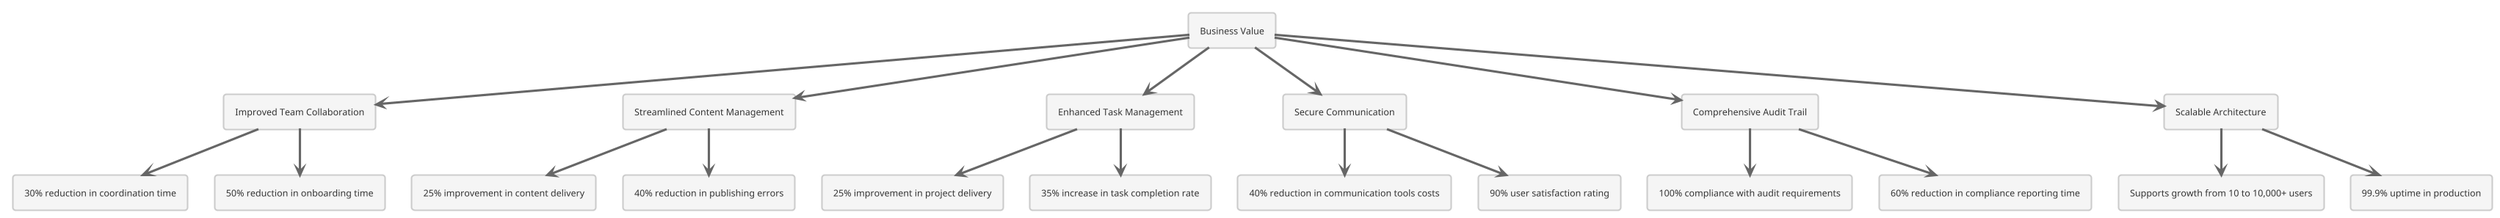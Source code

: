 @startuml Business Value (Light Mode)

' Light mode theme
!theme cerulean
skinparam backgroundColor #FFFFFF
skinparam ArrowColor #666666
skinparam shadowing false
skinparam DefaultFontColor #333333

' Define styles
skinparam rectangle {
    BackgroundColor #f5f5f5
    BorderColor #cccccc
    FontColor #333333
}

' Main components
rectangle "Business Value" as A

' Main categories
rectangle "Improved Team Collaboration" as B
rectangle "Streamlined Content Management" as C
rectangle "Enhanced Task Management" as D
rectangle "Secure Communication" as E
rectangle "Comprehensive Audit Trail" as F
rectangle "Scalable Architecture" as G

' Metrics for each category
rectangle "30% reduction in coordination time" as B1
rectangle "50% reduction in onboarding time" as B2

rectangle "25% improvement in content delivery" as C1
rectangle "40% reduction in publishing errors" as C2

rectangle "25% improvement in project delivery" as D1
rectangle "35% increase in task completion rate" as D2

rectangle "40% reduction in communication tools costs" as E1
rectangle "90% user satisfaction rating" as E2

rectangle "100% compliance with audit requirements" as F1
rectangle "60% reduction in compliance reporting time" as F2

rectangle "Supports growth from 10 to 10,000+ users" as G1
rectangle "99.9% uptime in production" as G2

' Connections
A -down-> B
A -down-> C
A -down-> D
A -down-> E
A -down-> F
A -down-> G

B -down-> B1
B -down-> B2

C -down-> C1
C -down-> C2

D -down-> D1
D -down-> D2

E -down-> E1
E -down-> E2

F -down-> F1
F -down-> F2

G -down-> G1
G -down-> G2

@enduml
